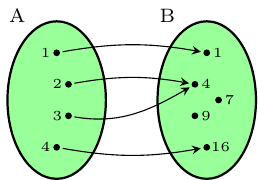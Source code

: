 \documentclass[crop,tikz]{standalone}
\begin{document}
  \usetikzlibrary{shapes.geometric,positioning}
  \begin{tikzpicture}
    \node[%
      ellipse,
      draw,
      fill=white,
      thick,
      minimum height=2cm,
      minimum width=1.25cm,
      outer sep=8pt,
      fill=green!40
      ] (A) at (0,0) {};
    \node at (A.115) {\scriptsize A};

    \node[%
      ellipse,
      draw,
      fill=white,
      thick,
      minimum height=2cm,
      minimum width=1.25cm,
      outer sep=8pt,
      right=1cm of A,
      fill=green!40
    ] (B) at (A) {};
    \node at (B.115) {\scriptsize B};

    \node[%
      circle,
      draw,
      inner sep=0pt,
      minimum size=2pt,
      fill=black,
      yshift=0.6cm
    ] (A1) at (A) {};
    
    \node[%
      xshift=-0.4em
    ] at (A1) {\tiny $1$};

    \node[%
      circle,
      draw,
      inner sep=0pt,
      minimum size=2pt,
      fill=black,
      yshift=0.2cm,
      xshift=0.15cm
    ] (A2) at (A) {};
    
    \node[%
      xshift=-0.4em
    ] at (A2) {\tiny $2$};

    \node[%
      circle,
      draw,
      inner sep=0pt,
      minimum size=2pt,
      fill=black,
      yshift=-0.2cm,
      xshift=0.15cm
    ] (A3) at (A) {};
    
    \node[%
      xshift=-0.4em
    ] at (A3) {\tiny $3$};

    \node[%
      circle,
      draw,
      inner sep=0pt,
      minimum size=2pt,
      fill=black,
      yshift=-0.6cm
    ] (A4) at (A) {};
    
    \node[%
      xshift=-0.4em
    ] at (A4) {\tiny $4$};

    \node[%
      circle,
      draw,
      inner sep=0pt,
      minimum size=2pt,
      fill=black,
      yshift=0.6cm
    ] (B1) at (B) {};
    
    \node[%
      xshift=0.4em
    ] at (B1) {\tiny $1$};

    \node[%
      circle,
      draw,
      inner sep=0pt,
      minimum size=2pt,
      fill=black,
      yshift=0.2cm,
      xshift=-0.15cm
    ] (B2) at (B) {};
    
    \node[%
      xshift=0.4em
    ] at (B2) {\tiny $4$};

    \node[%
      circle,
      draw,
      inner sep=0pt,
      minimum size=2pt,
      fill=black,
      xshift=0.15cm
    ] (B3) at (B) {};
    
    \node[%
      xshift=0.4em
    ] at (B3) {\tiny $7$};

    \node[%
      circle,
      draw,
      inner sep=0pt,
      minimum size=2pt,
      fill=black,
      yshift=-0.2cm,
      xshift=-0.15cm
    ] (B4) at (B) {};
    
    \node[%
      xshift=0.4em
    ] at (B4) {\tiny $9$};

    \node[%
      circle,
      draw,
      inner sep=0pt,
      minimum size=2pt,
      fill=black,
      yshift=-0.6cm
    ] (B5) at (B) {};
    
    \node[%
      xshift=0.5em
    ] at (B5) {\tiny $16$};

    \draw[%
      out=10,
      in=170,
      shorten >= 0.1em,
      shorten <= 0.1em,
      -stealth
    ] (A1) to (B1);

    \draw[%
      out=10,
      in=170,
      shorten >= 0.1em,
      shorten <= 0.1em,
      -stealth
    ] (A2) to (B2);

    \draw[%
      out=-10,
      in=-150,
      shorten >= 0.1em,
      shorten <= 0.1em,
      -stealth
    ] (A3) to (B2);

    \draw[%
      out=-10,
      in=-170,
      shorten >= 0.1em,
      shorten <= 0.1em,
      -stealth
    ] (A4) to (B5);
  \end{tikzpicture}%
\end{document}